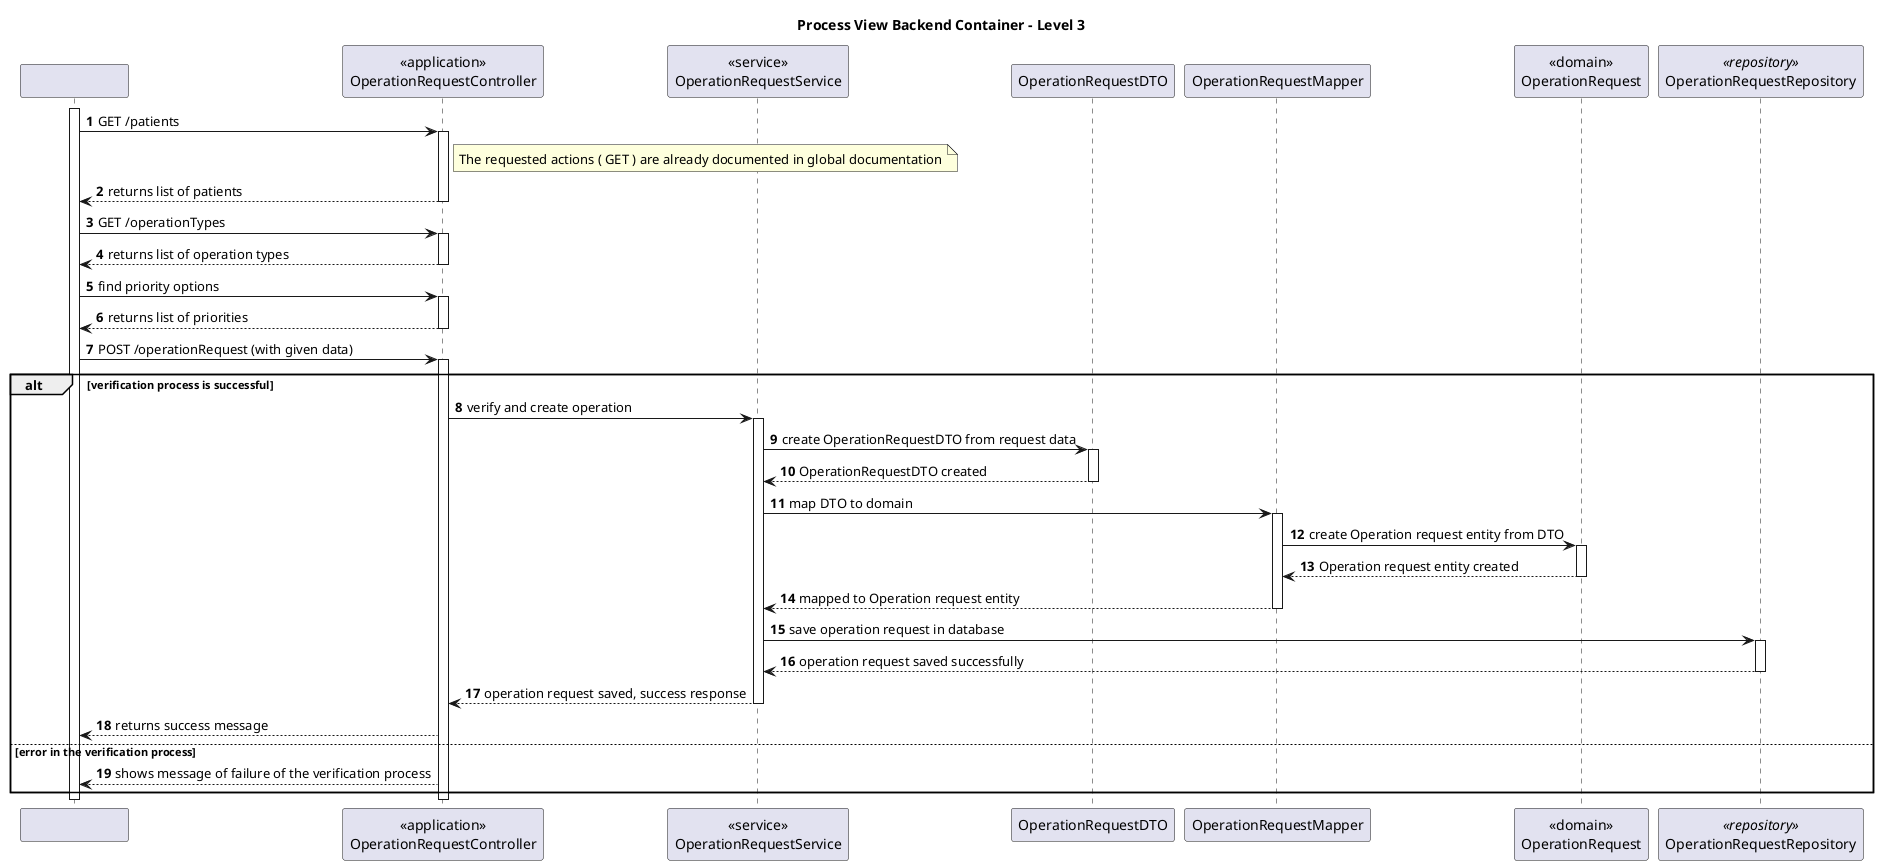 @startuml
autonumber
participant "                          " as sys
participant "<<application>>\nOperationRequestController" as ctrl
participant "<<service>>\nOperationRequestService" as serv
participant "OperationRequestDTO" as dto
participant "OperationRequestMapper" as map
participant "<<domain>>\nOperationRequest" as operation
participant "OperationRequestRepository" as repo <<repository>>

title Process View Backend Container - Level 3


activate sys

sys -> ctrl : GET /patients

note right of ctrl
  The requested actions ( GET ) are already documented in global documentation
end note

activate ctrl
ctrl --> sys : returns list of patients
deactivate ctrl

sys -> ctrl : GET /operationTypes

activate ctrl


ctrl --> sys : returns list of operation types
deactivate ctrl

sys -> ctrl : find priority options
activate ctrl
ctrl --> sys : returns list of priorities
deactivate ctrl

sys -> ctrl : POST /operationRequest (with given data)
activate ctrl

alt verification process is successful
  ctrl -> serv : verify and create operation
  activate serv

  serv -> dto : create OperationRequestDTO from request data
  activate dto
  dto --> serv : OperationRequestDTO created
  deactivate dto

  serv -> map : map DTO to domain
  activate map
  map -> operation : create Operation request entity from DTO
  activate operation
  operation --> map : Operation request entity created
  deactivate operation
  map --> serv : mapped to Operation request entity
  deactivate map

  serv -> repo : save operation request in database
  activate repo
  repo --> serv : operation request saved successfully
  deactivate repo

  serv --> ctrl : operation request saved, success response
  deactivate serv

  ctrl --> sys : returns success message
else error in the verification process
  ctrl --> sys : shows message of failure of the verification process
end

deactivate ctrl
deactivate sys

@enduml
